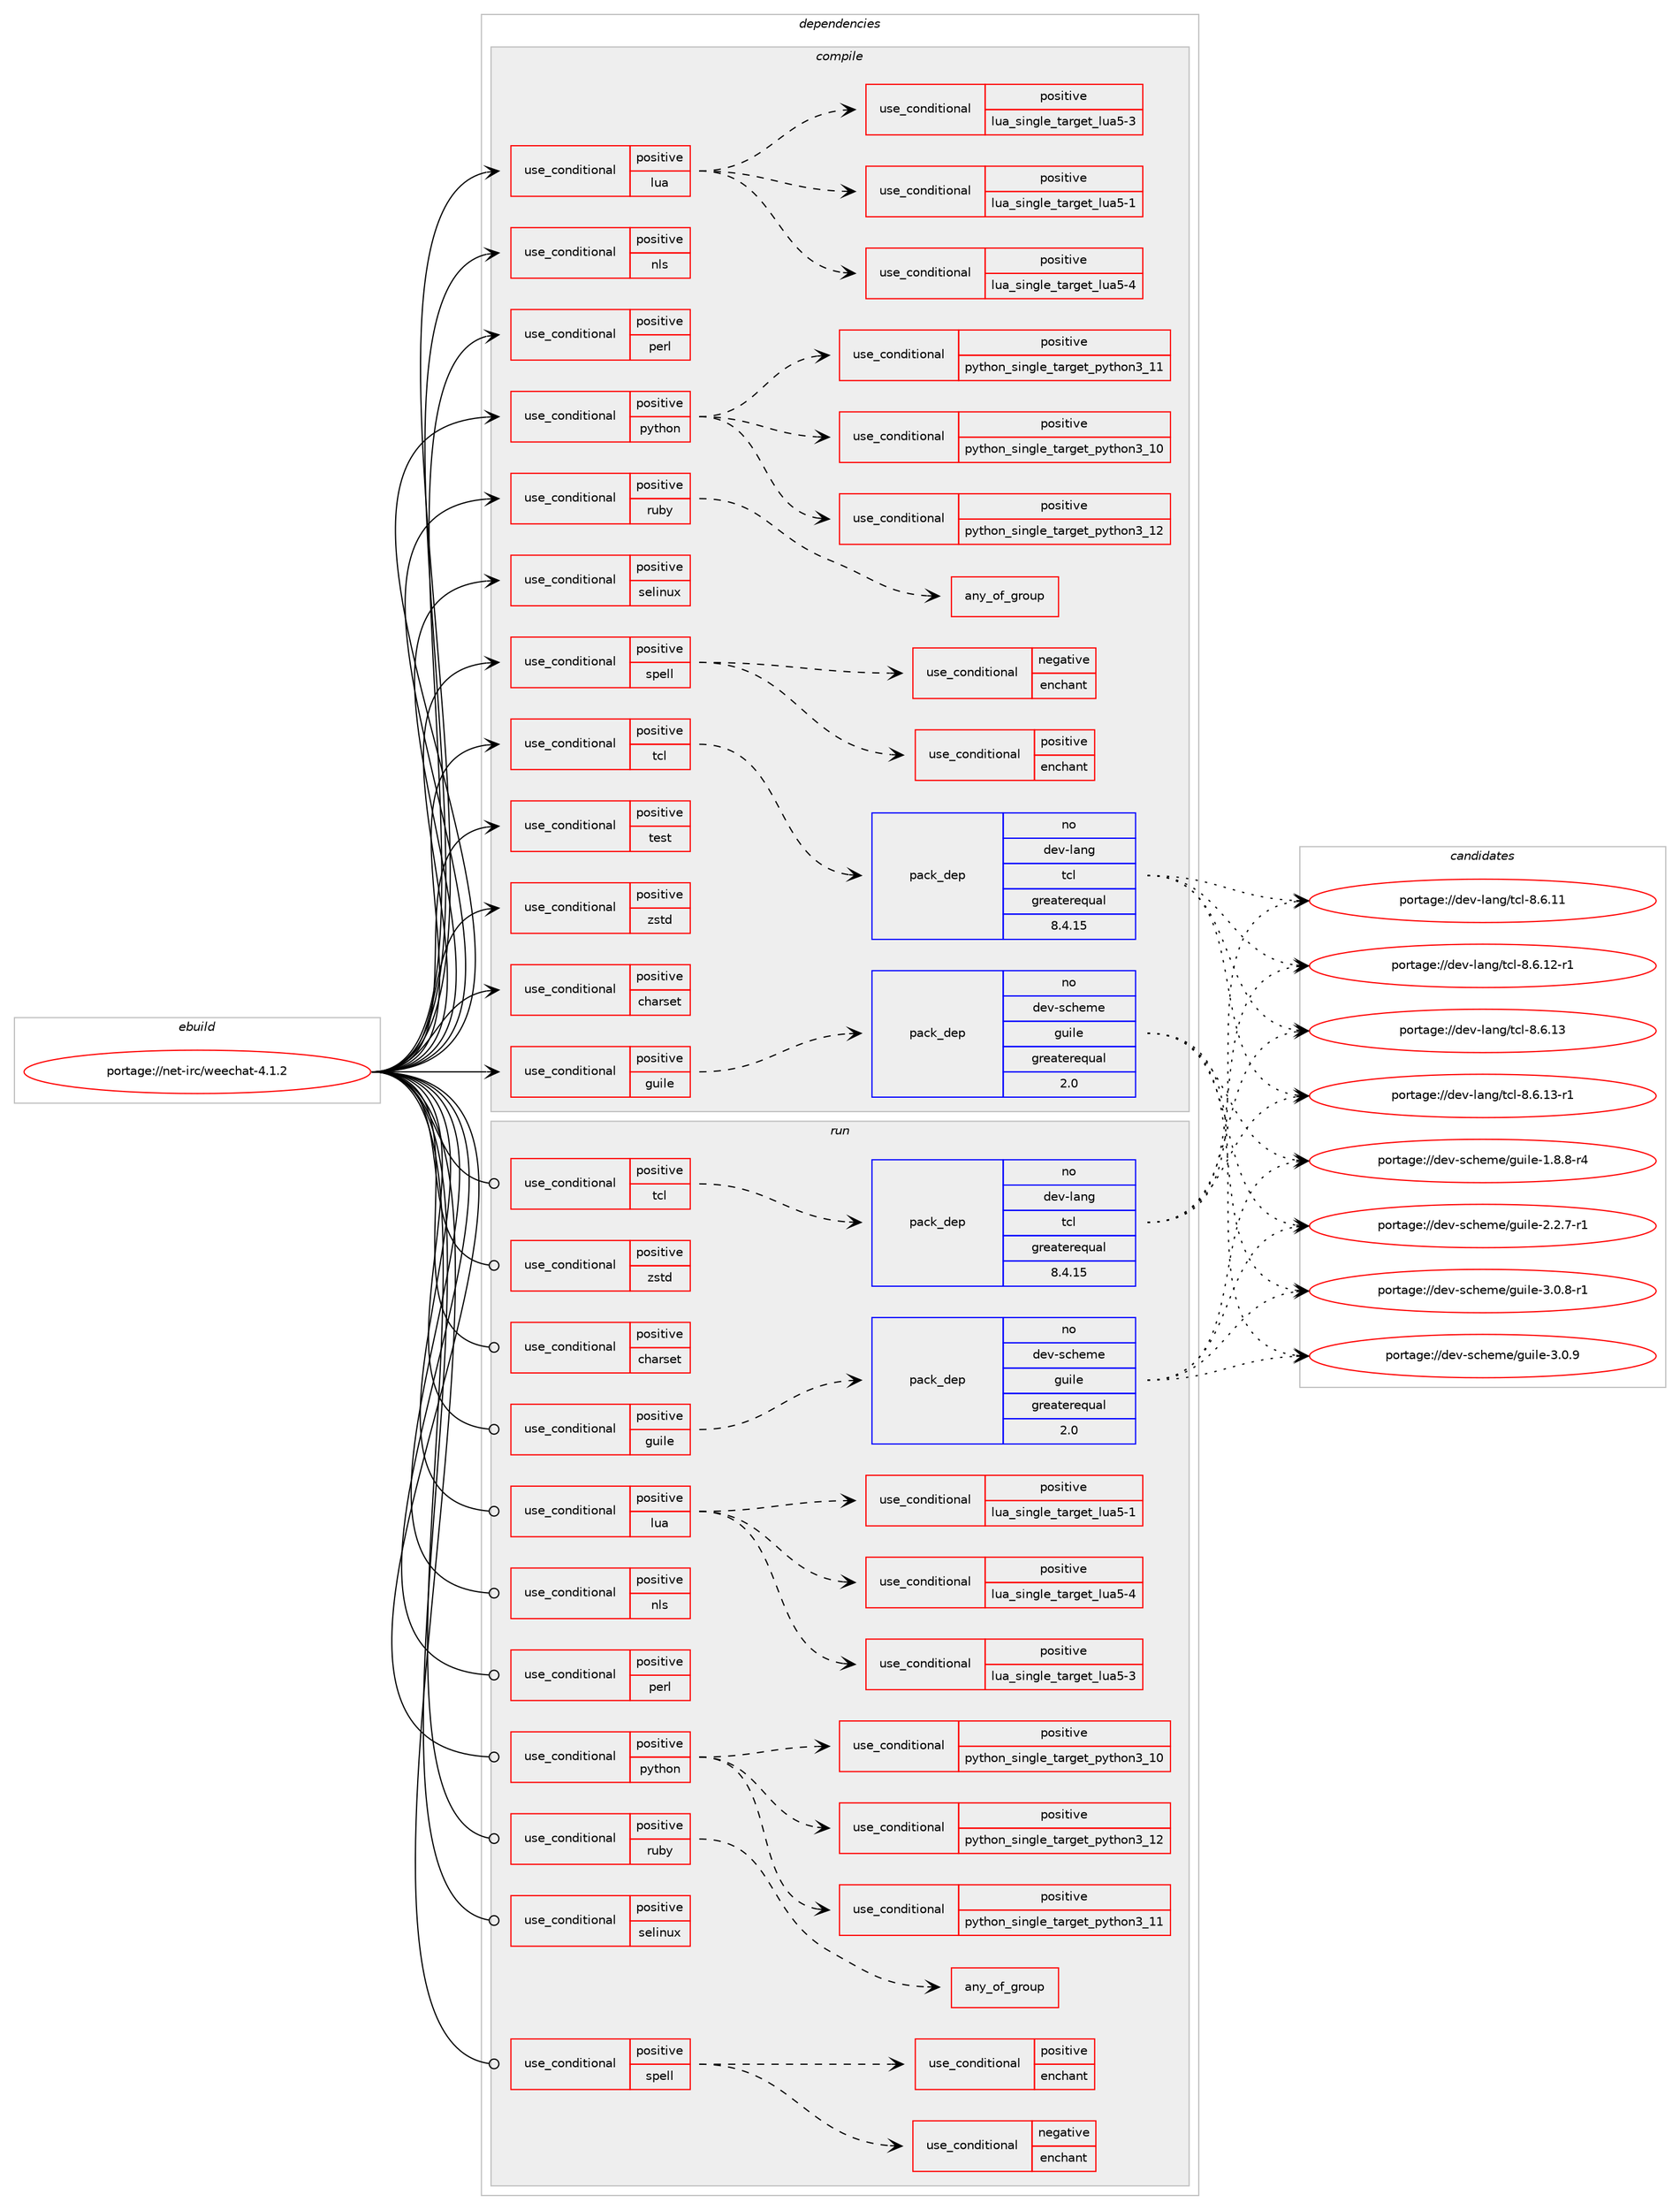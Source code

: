 digraph prolog {

# *************
# Graph options
# *************

newrank=true;
concentrate=true;
compound=true;
graph [rankdir=LR,fontname=Helvetica,fontsize=10,ranksep=1.5];#, ranksep=2.5, nodesep=0.2];
edge  [arrowhead=vee];
node  [fontname=Helvetica,fontsize=10];

# **********
# The ebuild
# **********

subgraph cluster_leftcol {
color=gray;
rank=same;
label=<<i>ebuild</i>>;
id [label="portage://net-irc/weechat-4.1.2", color=red, width=4, href="../net-irc/weechat-4.1.2.svg"];
}

# ****************
# The dependencies
# ****************

subgraph cluster_midcol {
color=gray;
label=<<i>dependencies</i>>;
subgraph cluster_compile {
fillcolor="#eeeeee";
style=filled;
label=<<i>compile</i>>;
subgraph cond2794 {
dependency4072 [label=<<TABLE BORDER="0" CELLBORDER="1" CELLSPACING="0" CELLPADDING="4"><TR><TD ROWSPAN="3" CELLPADDING="10">use_conditional</TD></TR><TR><TD>positive</TD></TR><TR><TD>charset</TD></TR></TABLE>>, shape=none, color=red];
# *** BEGIN UNKNOWN DEPENDENCY TYPE (TODO) ***
# dependency4072 -> package_dependency(portage://net-irc/weechat-4.1.2,install,no,virtual,libiconv,none,[,,],[],[])
# *** END UNKNOWN DEPENDENCY TYPE (TODO) ***

}
id:e -> dependency4072:w [weight=20,style="solid",arrowhead="vee"];
subgraph cond2795 {
dependency4073 [label=<<TABLE BORDER="0" CELLBORDER="1" CELLSPACING="0" CELLPADDING="4"><TR><TD ROWSPAN="3" CELLPADDING="10">use_conditional</TD></TR><TR><TD>positive</TD></TR><TR><TD>guile</TD></TR></TABLE>>, shape=none, color=red];
subgraph pack1238 {
dependency4074 [label=<<TABLE BORDER="0" CELLBORDER="1" CELLSPACING="0" CELLPADDING="4" WIDTH="220"><TR><TD ROWSPAN="6" CELLPADDING="30">pack_dep</TD></TR><TR><TD WIDTH="110">no</TD></TR><TR><TD>dev-scheme</TD></TR><TR><TD>guile</TD></TR><TR><TD>greaterequal</TD></TR><TR><TD>2.0</TD></TR></TABLE>>, shape=none, color=blue];
}
dependency4073:e -> dependency4074:w [weight=20,style="dashed",arrowhead="vee"];
}
id:e -> dependency4073:w [weight=20,style="solid",arrowhead="vee"];
subgraph cond2796 {
dependency4075 [label=<<TABLE BORDER="0" CELLBORDER="1" CELLSPACING="0" CELLPADDING="4"><TR><TD ROWSPAN="3" CELLPADDING="10">use_conditional</TD></TR><TR><TD>positive</TD></TR><TR><TD>lua</TD></TR></TABLE>>, shape=none, color=red];
subgraph cond2797 {
dependency4076 [label=<<TABLE BORDER="0" CELLBORDER="1" CELLSPACING="0" CELLPADDING="4"><TR><TD ROWSPAN="3" CELLPADDING="10">use_conditional</TD></TR><TR><TD>positive</TD></TR><TR><TD>lua_single_target_lua5-1</TD></TR></TABLE>>, shape=none, color=red];
# *** BEGIN UNKNOWN DEPENDENCY TYPE (TODO) ***
# dependency4076 -> package_dependency(portage://net-irc/weechat-4.1.2,install,no,dev-lang,lua,none,[,,],[slot(5.1)],[])
# *** END UNKNOWN DEPENDENCY TYPE (TODO) ***

}
dependency4075:e -> dependency4076:w [weight=20,style="dashed",arrowhead="vee"];
subgraph cond2798 {
dependency4077 [label=<<TABLE BORDER="0" CELLBORDER="1" CELLSPACING="0" CELLPADDING="4"><TR><TD ROWSPAN="3" CELLPADDING="10">use_conditional</TD></TR><TR><TD>positive</TD></TR><TR><TD>lua_single_target_lua5-3</TD></TR></TABLE>>, shape=none, color=red];
# *** BEGIN UNKNOWN DEPENDENCY TYPE (TODO) ***
# dependency4077 -> package_dependency(portage://net-irc/weechat-4.1.2,install,no,dev-lang,lua,none,[,,],[slot(5.3)],[])
# *** END UNKNOWN DEPENDENCY TYPE (TODO) ***

}
dependency4075:e -> dependency4077:w [weight=20,style="dashed",arrowhead="vee"];
subgraph cond2799 {
dependency4078 [label=<<TABLE BORDER="0" CELLBORDER="1" CELLSPACING="0" CELLPADDING="4"><TR><TD ROWSPAN="3" CELLPADDING="10">use_conditional</TD></TR><TR><TD>positive</TD></TR><TR><TD>lua_single_target_lua5-4</TD></TR></TABLE>>, shape=none, color=red];
# *** BEGIN UNKNOWN DEPENDENCY TYPE (TODO) ***
# dependency4078 -> package_dependency(portage://net-irc/weechat-4.1.2,install,no,dev-lang,lua,none,[,,],[slot(5.4)],[])
# *** END UNKNOWN DEPENDENCY TYPE (TODO) ***

}
dependency4075:e -> dependency4078:w [weight=20,style="dashed",arrowhead="vee"];
}
id:e -> dependency4075:w [weight=20,style="solid",arrowhead="vee"];
subgraph cond2800 {
dependency4079 [label=<<TABLE BORDER="0" CELLBORDER="1" CELLSPACING="0" CELLPADDING="4"><TR><TD ROWSPAN="3" CELLPADDING="10">use_conditional</TD></TR><TR><TD>positive</TD></TR><TR><TD>nls</TD></TR></TABLE>>, shape=none, color=red];
# *** BEGIN UNKNOWN DEPENDENCY TYPE (TODO) ***
# dependency4079 -> package_dependency(portage://net-irc/weechat-4.1.2,install,no,virtual,libintl,none,[,,],[],[])
# *** END UNKNOWN DEPENDENCY TYPE (TODO) ***

}
id:e -> dependency4079:w [weight=20,style="solid",arrowhead="vee"];
subgraph cond2801 {
dependency4080 [label=<<TABLE BORDER="0" CELLBORDER="1" CELLSPACING="0" CELLPADDING="4"><TR><TD ROWSPAN="3" CELLPADDING="10">use_conditional</TD></TR><TR><TD>positive</TD></TR><TR><TD>perl</TD></TR></TABLE>>, shape=none, color=red];
# *** BEGIN UNKNOWN DEPENDENCY TYPE (TODO) ***
# dependency4080 -> package_dependency(portage://net-irc/weechat-4.1.2,install,no,dev-lang,perl,none,[,,],any_same_slot,[])
# *** END UNKNOWN DEPENDENCY TYPE (TODO) ***

# *** BEGIN UNKNOWN DEPENDENCY TYPE (TODO) ***
# dependency4080 -> package_dependency(portage://net-irc/weechat-4.1.2,install,no,virtual,libcrypt,none,[,,],any_same_slot,[])
# *** END UNKNOWN DEPENDENCY TYPE (TODO) ***

}
id:e -> dependency4080:w [weight=20,style="solid",arrowhead="vee"];
subgraph cond2802 {
dependency4081 [label=<<TABLE BORDER="0" CELLBORDER="1" CELLSPACING="0" CELLPADDING="4"><TR><TD ROWSPAN="3" CELLPADDING="10">use_conditional</TD></TR><TR><TD>positive</TD></TR><TR><TD>python</TD></TR></TABLE>>, shape=none, color=red];
subgraph cond2803 {
dependency4082 [label=<<TABLE BORDER="0" CELLBORDER="1" CELLSPACING="0" CELLPADDING="4"><TR><TD ROWSPAN="3" CELLPADDING="10">use_conditional</TD></TR><TR><TD>positive</TD></TR><TR><TD>python_single_target_python3_10</TD></TR></TABLE>>, shape=none, color=red];
# *** BEGIN UNKNOWN DEPENDENCY TYPE (TODO) ***
# dependency4082 -> package_dependency(portage://net-irc/weechat-4.1.2,install,no,dev-lang,python,none,[,,],[slot(3.10)],[])
# *** END UNKNOWN DEPENDENCY TYPE (TODO) ***

}
dependency4081:e -> dependency4082:w [weight=20,style="dashed",arrowhead="vee"];
subgraph cond2804 {
dependency4083 [label=<<TABLE BORDER="0" CELLBORDER="1" CELLSPACING="0" CELLPADDING="4"><TR><TD ROWSPAN="3" CELLPADDING="10">use_conditional</TD></TR><TR><TD>positive</TD></TR><TR><TD>python_single_target_python3_11</TD></TR></TABLE>>, shape=none, color=red];
# *** BEGIN UNKNOWN DEPENDENCY TYPE (TODO) ***
# dependency4083 -> package_dependency(portage://net-irc/weechat-4.1.2,install,no,dev-lang,python,none,[,,],[slot(3.11)],[])
# *** END UNKNOWN DEPENDENCY TYPE (TODO) ***

}
dependency4081:e -> dependency4083:w [weight=20,style="dashed",arrowhead="vee"];
subgraph cond2805 {
dependency4084 [label=<<TABLE BORDER="0" CELLBORDER="1" CELLSPACING="0" CELLPADDING="4"><TR><TD ROWSPAN="3" CELLPADDING="10">use_conditional</TD></TR><TR><TD>positive</TD></TR><TR><TD>python_single_target_python3_12</TD></TR></TABLE>>, shape=none, color=red];
# *** BEGIN UNKNOWN DEPENDENCY TYPE (TODO) ***
# dependency4084 -> package_dependency(portage://net-irc/weechat-4.1.2,install,no,dev-lang,python,none,[,,],[slot(3.12)],[])
# *** END UNKNOWN DEPENDENCY TYPE (TODO) ***

}
dependency4081:e -> dependency4084:w [weight=20,style="dashed",arrowhead="vee"];
}
id:e -> dependency4081:w [weight=20,style="solid",arrowhead="vee"];
subgraph cond2806 {
dependency4085 [label=<<TABLE BORDER="0" CELLBORDER="1" CELLSPACING="0" CELLPADDING="4"><TR><TD ROWSPAN="3" CELLPADDING="10">use_conditional</TD></TR><TR><TD>positive</TD></TR><TR><TD>ruby</TD></TR></TABLE>>, shape=none, color=red];
subgraph any41 {
dependency4086 [label=<<TABLE BORDER="0" CELLBORDER="1" CELLSPACING="0" CELLPADDING="4"><TR><TD CELLPADDING="10">any_of_group</TD></TR></TABLE>>, shape=none, color=red];# *** BEGIN UNKNOWN DEPENDENCY TYPE (TODO) ***
# dependency4086 -> package_dependency(portage://net-irc/weechat-4.1.2,install,no,dev-lang,ruby,none,[,,],[slot(3.2)],[])
# *** END UNKNOWN DEPENDENCY TYPE (TODO) ***

# *** BEGIN UNKNOWN DEPENDENCY TYPE (TODO) ***
# dependency4086 -> package_dependency(portage://net-irc/weechat-4.1.2,install,no,dev-lang,ruby,none,[,,],[slot(3.1)],[])
# *** END UNKNOWN DEPENDENCY TYPE (TODO) ***

}
dependency4085:e -> dependency4086:w [weight=20,style="dashed",arrowhead="vee"];
}
id:e -> dependency4085:w [weight=20,style="solid",arrowhead="vee"];
subgraph cond2807 {
dependency4087 [label=<<TABLE BORDER="0" CELLBORDER="1" CELLSPACING="0" CELLPADDING="4"><TR><TD ROWSPAN="3" CELLPADDING="10">use_conditional</TD></TR><TR><TD>positive</TD></TR><TR><TD>selinux</TD></TR></TABLE>>, shape=none, color=red];
# *** BEGIN UNKNOWN DEPENDENCY TYPE (TODO) ***
# dependency4087 -> package_dependency(portage://net-irc/weechat-4.1.2,install,no,sec-policy,selinux-irc,none,[,,],[],[])
# *** END UNKNOWN DEPENDENCY TYPE (TODO) ***

}
id:e -> dependency4087:w [weight=20,style="solid",arrowhead="vee"];
subgraph cond2808 {
dependency4088 [label=<<TABLE BORDER="0" CELLBORDER="1" CELLSPACING="0" CELLPADDING="4"><TR><TD ROWSPAN="3" CELLPADDING="10">use_conditional</TD></TR><TR><TD>positive</TD></TR><TR><TD>spell</TD></TR></TABLE>>, shape=none, color=red];
subgraph cond2809 {
dependency4089 [label=<<TABLE BORDER="0" CELLBORDER="1" CELLSPACING="0" CELLPADDING="4"><TR><TD ROWSPAN="3" CELLPADDING="10">use_conditional</TD></TR><TR><TD>positive</TD></TR><TR><TD>enchant</TD></TR></TABLE>>, shape=none, color=red];
# *** BEGIN UNKNOWN DEPENDENCY TYPE (TODO) ***
# dependency4089 -> package_dependency(portage://net-irc/weechat-4.1.2,install,no,app-text,enchant,none,[,,],any_different_slot,[])
# *** END UNKNOWN DEPENDENCY TYPE (TODO) ***

}
dependency4088:e -> dependency4089:w [weight=20,style="dashed",arrowhead="vee"];
subgraph cond2810 {
dependency4090 [label=<<TABLE BORDER="0" CELLBORDER="1" CELLSPACING="0" CELLPADDING="4"><TR><TD ROWSPAN="3" CELLPADDING="10">use_conditional</TD></TR><TR><TD>negative</TD></TR><TR><TD>enchant</TD></TR></TABLE>>, shape=none, color=red];
# *** BEGIN UNKNOWN DEPENDENCY TYPE (TODO) ***
# dependency4090 -> package_dependency(portage://net-irc/weechat-4.1.2,install,no,app-text,aspell,none,[,,],[],[])
# *** END UNKNOWN DEPENDENCY TYPE (TODO) ***

}
dependency4088:e -> dependency4090:w [weight=20,style="dashed",arrowhead="vee"];
}
id:e -> dependency4088:w [weight=20,style="solid",arrowhead="vee"];
subgraph cond2811 {
dependency4091 [label=<<TABLE BORDER="0" CELLBORDER="1" CELLSPACING="0" CELLPADDING="4"><TR><TD ROWSPAN="3" CELLPADDING="10">use_conditional</TD></TR><TR><TD>positive</TD></TR><TR><TD>tcl</TD></TR></TABLE>>, shape=none, color=red];
subgraph pack1239 {
dependency4092 [label=<<TABLE BORDER="0" CELLBORDER="1" CELLSPACING="0" CELLPADDING="4" WIDTH="220"><TR><TD ROWSPAN="6" CELLPADDING="30">pack_dep</TD></TR><TR><TD WIDTH="110">no</TD></TR><TR><TD>dev-lang</TD></TR><TR><TD>tcl</TD></TR><TR><TD>greaterequal</TD></TR><TR><TD>8.4.15</TD></TR></TABLE>>, shape=none, color=blue];
}
dependency4091:e -> dependency4092:w [weight=20,style="dashed",arrowhead="vee"];
}
id:e -> dependency4091:w [weight=20,style="solid",arrowhead="vee"];
subgraph cond2812 {
dependency4093 [label=<<TABLE BORDER="0" CELLBORDER="1" CELLSPACING="0" CELLPADDING="4"><TR><TD ROWSPAN="3" CELLPADDING="10">use_conditional</TD></TR><TR><TD>positive</TD></TR><TR><TD>test</TD></TR></TABLE>>, shape=none, color=red];
# *** BEGIN UNKNOWN DEPENDENCY TYPE (TODO) ***
# dependency4093 -> package_dependency(portage://net-irc/weechat-4.1.2,install,no,dev-util,cpputest,none,[,,],[],[])
# *** END UNKNOWN DEPENDENCY TYPE (TODO) ***

}
id:e -> dependency4093:w [weight=20,style="solid",arrowhead="vee"];
subgraph cond2813 {
dependency4094 [label=<<TABLE BORDER="0" CELLBORDER="1" CELLSPACING="0" CELLPADDING="4"><TR><TD ROWSPAN="3" CELLPADDING="10">use_conditional</TD></TR><TR><TD>positive</TD></TR><TR><TD>zstd</TD></TR></TABLE>>, shape=none, color=red];
# *** BEGIN UNKNOWN DEPENDENCY TYPE (TODO) ***
# dependency4094 -> package_dependency(portage://net-irc/weechat-4.1.2,install,no,app-arch,zstd,none,[,,],any_same_slot,[])
# *** END UNKNOWN DEPENDENCY TYPE (TODO) ***

}
id:e -> dependency4094:w [weight=20,style="solid",arrowhead="vee"];
# *** BEGIN UNKNOWN DEPENDENCY TYPE (TODO) ***
# id -> package_dependency(portage://net-irc/weechat-4.1.2,install,no,dev-libs,libgcrypt,none,[,,],[slot(0),equal],[])
# *** END UNKNOWN DEPENDENCY TYPE (TODO) ***

# *** BEGIN UNKNOWN DEPENDENCY TYPE (TODO) ***
# id -> package_dependency(portage://net-irc/weechat-4.1.2,install,no,net-libs,gnutls,none,[,,],any_same_slot,[])
# *** END UNKNOWN DEPENDENCY TYPE (TODO) ***

# *** BEGIN UNKNOWN DEPENDENCY TYPE (TODO) ***
# id -> package_dependency(portage://net-irc/weechat-4.1.2,install,no,net-misc,curl,none,[,,],[],[use(enable(ssl),none)])
# *** END UNKNOWN DEPENDENCY TYPE (TODO) ***

# *** BEGIN UNKNOWN DEPENDENCY TYPE (TODO) ***
# id -> package_dependency(portage://net-irc/weechat-4.1.2,install,no,sys-libs,ncurses,none,[,,],[slot(0),equal],[])
# *** END UNKNOWN DEPENDENCY TYPE (TODO) ***

# *** BEGIN UNKNOWN DEPENDENCY TYPE (TODO) ***
# id -> package_dependency(portage://net-irc/weechat-4.1.2,install,no,sys-libs,zlib,none,[,,],any_same_slot,[])
# *** END UNKNOWN DEPENDENCY TYPE (TODO) ***

}
subgraph cluster_compileandrun {
fillcolor="#eeeeee";
style=filled;
label=<<i>compile and run</i>>;
}
subgraph cluster_run {
fillcolor="#eeeeee";
style=filled;
label=<<i>run</i>>;
subgraph cond2814 {
dependency4095 [label=<<TABLE BORDER="0" CELLBORDER="1" CELLSPACING="0" CELLPADDING="4"><TR><TD ROWSPAN="3" CELLPADDING="10">use_conditional</TD></TR><TR><TD>positive</TD></TR><TR><TD>charset</TD></TR></TABLE>>, shape=none, color=red];
# *** BEGIN UNKNOWN DEPENDENCY TYPE (TODO) ***
# dependency4095 -> package_dependency(portage://net-irc/weechat-4.1.2,run,no,virtual,libiconv,none,[,,],[],[])
# *** END UNKNOWN DEPENDENCY TYPE (TODO) ***

}
id:e -> dependency4095:w [weight=20,style="solid",arrowhead="odot"];
subgraph cond2815 {
dependency4096 [label=<<TABLE BORDER="0" CELLBORDER="1" CELLSPACING="0" CELLPADDING="4"><TR><TD ROWSPAN="3" CELLPADDING="10">use_conditional</TD></TR><TR><TD>positive</TD></TR><TR><TD>guile</TD></TR></TABLE>>, shape=none, color=red];
subgraph pack1240 {
dependency4097 [label=<<TABLE BORDER="0" CELLBORDER="1" CELLSPACING="0" CELLPADDING="4" WIDTH="220"><TR><TD ROWSPAN="6" CELLPADDING="30">pack_dep</TD></TR><TR><TD WIDTH="110">no</TD></TR><TR><TD>dev-scheme</TD></TR><TR><TD>guile</TD></TR><TR><TD>greaterequal</TD></TR><TR><TD>2.0</TD></TR></TABLE>>, shape=none, color=blue];
}
dependency4096:e -> dependency4097:w [weight=20,style="dashed",arrowhead="vee"];
}
id:e -> dependency4096:w [weight=20,style="solid",arrowhead="odot"];
subgraph cond2816 {
dependency4098 [label=<<TABLE BORDER="0" CELLBORDER="1" CELLSPACING="0" CELLPADDING="4"><TR><TD ROWSPAN="3" CELLPADDING="10">use_conditional</TD></TR><TR><TD>positive</TD></TR><TR><TD>lua</TD></TR></TABLE>>, shape=none, color=red];
subgraph cond2817 {
dependency4099 [label=<<TABLE BORDER="0" CELLBORDER="1" CELLSPACING="0" CELLPADDING="4"><TR><TD ROWSPAN="3" CELLPADDING="10">use_conditional</TD></TR><TR><TD>positive</TD></TR><TR><TD>lua_single_target_lua5-1</TD></TR></TABLE>>, shape=none, color=red];
# *** BEGIN UNKNOWN DEPENDENCY TYPE (TODO) ***
# dependency4099 -> package_dependency(portage://net-irc/weechat-4.1.2,run,no,dev-lang,lua,none,[,,],[slot(5.1)],[])
# *** END UNKNOWN DEPENDENCY TYPE (TODO) ***

}
dependency4098:e -> dependency4099:w [weight=20,style="dashed",arrowhead="vee"];
subgraph cond2818 {
dependency4100 [label=<<TABLE BORDER="0" CELLBORDER="1" CELLSPACING="0" CELLPADDING="4"><TR><TD ROWSPAN="3" CELLPADDING="10">use_conditional</TD></TR><TR><TD>positive</TD></TR><TR><TD>lua_single_target_lua5-3</TD></TR></TABLE>>, shape=none, color=red];
# *** BEGIN UNKNOWN DEPENDENCY TYPE (TODO) ***
# dependency4100 -> package_dependency(portage://net-irc/weechat-4.1.2,run,no,dev-lang,lua,none,[,,],[slot(5.3)],[])
# *** END UNKNOWN DEPENDENCY TYPE (TODO) ***

}
dependency4098:e -> dependency4100:w [weight=20,style="dashed",arrowhead="vee"];
subgraph cond2819 {
dependency4101 [label=<<TABLE BORDER="0" CELLBORDER="1" CELLSPACING="0" CELLPADDING="4"><TR><TD ROWSPAN="3" CELLPADDING="10">use_conditional</TD></TR><TR><TD>positive</TD></TR><TR><TD>lua_single_target_lua5-4</TD></TR></TABLE>>, shape=none, color=red];
# *** BEGIN UNKNOWN DEPENDENCY TYPE (TODO) ***
# dependency4101 -> package_dependency(portage://net-irc/weechat-4.1.2,run,no,dev-lang,lua,none,[,,],[slot(5.4)],[])
# *** END UNKNOWN DEPENDENCY TYPE (TODO) ***

}
dependency4098:e -> dependency4101:w [weight=20,style="dashed",arrowhead="vee"];
}
id:e -> dependency4098:w [weight=20,style="solid",arrowhead="odot"];
subgraph cond2820 {
dependency4102 [label=<<TABLE BORDER="0" CELLBORDER="1" CELLSPACING="0" CELLPADDING="4"><TR><TD ROWSPAN="3" CELLPADDING="10">use_conditional</TD></TR><TR><TD>positive</TD></TR><TR><TD>nls</TD></TR></TABLE>>, shape=none, color=red];
# *** BEGIN UNKNOWN DEPENDENCY TYPE (TODO) ***
# dependency4102 -> package_dependency(portage://net-irc/weechat-4.1.2,run,no,virtual,libintl,none,[,,],[],[])
# *** END UNKNOWN DEPENDENCY TYPE (TODO) ***

}
id:e -> dependency4102:w [weight=20,style="solid",arrowhead="odot"];
subgraph cond2821 {
dependency4103 [label=<<TABLE BORDER="0" CELLBORDER="1" CELLSPACING="0" CELLPADDING="4"><TR><TD ROWSPAN="3" CELLPADDING="10">use_conditional</TD></TR><TR><TD>positive</TD></TR><TR><TD>perl</TD></TR></TABLE>>, shape=none, color=red];
# *** BEGIN UNKNOWN DEPENDENCY TYPE (TODO) ***
# dependency4103 -> package_dependency(portage://net-irc/weechat-4.1.2,run,no,dev-lang,perl,none,[,,],any_same_slot,[])
# *** END UNKNOWN DEPENDENCY TYPE (TODO) ***

# *** BEGIN UNKNOWN DEPENDENCY TYPE (TODO) ***
# dependency4103 -> package_dependency(portage://net-irc/weechat-4.1.2,run,no,virtual,libcrypt,none,[,,],any_same_slot,[])
# *** END UNKNOWN DEPENDENCY TYPE (TODO) ***

}
id:e -> dependency4103:w [weight=20,style="solid",arrowhead="odot"];
subgraph cond2822 {
dependency4104 [label=<<TABLE BORDER="0" CELLBORDER="1" CELLSPACING="0" CELLPADDING="4"><TR><TD ROWSPAN="3" CELLPADDING="10">use_conditional</TD></TR><TR><TD>positive</TD></TR><TR><TD>python</TD></TR></TABLE>>, shape=none, color=red];
subgraph cond2823 {
dependency4105 [label=<<TABLE BORDER="0" CELLBORDER="1" CELLSPACING="0" CELLPADDING="4"><TR><TD ROWSPAN="3" CELLPADDING="10">use_conditional</TD></TR><TR><TD>positive</TD></TR><TR><TD>python_single_target_python3_10</TD></TR></TABLE>>, shape=none, color=red];
# *** BEGIN UNKNOWN DEPENDENCY TYPE (TODO) ***
# dependency4105 -> package_dependency(portage://net-irc/weechat-4.1.2,run,no,dev-lang,python,none,[,,],[slot(3.10)],[])
# *** END UNKNOWN DEPENDENCY TYPE (TODO) ***

}
dependency4104:e -> dependency4105:w [weight=20,style="dashed",arrowhead="vee"];
subgraph cond2824 {
dependency4106 [label=<<TABLE BORDER="0" CELLBORDER="1" CELLSPACING="0" CELLPADDING="4"><TR><TD ROWSPAN="3" CELLPADDING="10">use_conditional</TD></TR><TR><TD>positive</TD></TR><TR><TD>python_single_target_python3_11</TD></TR></TABLE>>, shape=none, color=red];
# *** BEGIN UNKNOWN DEPENDENCY TYPE (TODO) ***
# dependency4106 -> package_dependency(portage://net-irc/weechat-4.1.2,run,no,dev-lang,python,none,[,,],[slot(3.11)],[])
# *** END UNKNOWN DEPENDENCY TYPE (TODO) ***

}
dependency4104:e -> dependency4106:w [weight=20,style="dashed",arrowhead="vee"];
subgraph cond2825 {
dependency4107 [label=<<TABLE BORDER="0" CELLBORDER="1" CELLSPACING="0" CELLPADDING="4"><TR><TD ROWSPAN="3" CELLPADDING="10">use_conditional</TD></TR><TR><TD>positive</TD></TR><TR><TD>python_single_target_python3_12</TD></TR></TABLE>>, shape=none, color=red];
# *** BEGIN UNKNOWN DEPENDENCY TYPE (TODO) ***
# dependency4107 -> package_dependency(portage://net-irc/weechat-4.1.2,run,no,dev-lang,python,none,[,,],[slot(3.12)],[])
# *** END UNKNOWN DEPENDENCY TYPE (TODO) ***

}
dependency4104:e -> dependency4107:w [weight=20,style="dashed",arrowhead="vee"];
}
id:e -> dependency4104:w [weight=20,style="solid",arrowhead="odot"];
subgraph cond2826 {
dependency4108 [label=<<TABLE BORDER="0" CELLBORDER="1" CELLSPACING="0" CELLPADDING="4"><TR><TD ROWSPAN="3" CELLPADDING="10">use_conditional</TD></TR><TR><TD>positive</TD></TR><TR><TD>ruby</TD></TR></TABLE>>, shape=none, color=red];
subgraph any42 {
dependency4109 [label=<<TABLE BORDER="0" CELLBORDER="1" CELLSPACING="0" CELLPADDING="4"><TR><TD CELLPADDING="10">any_of_group</TD></TR></TABLE>>, shape=none, color=red];# *** BEGIN UNKNOWN DEPENDENCY TYPE (TODO) ***
# dependency4109 -> package_dependency(portage://net-irc/weechat-4.1.2,run,no,dev-lang,ruby,none,[,,],[slot(3.2)],[])
# *** END UNKNOWN DEPENDENCY TYPE (TODO) ***

# *** BEGIN UNKNOWN DEPENDENCY TYPE (TODO) ***
# dependency4109 -> package_dependency(portage://net-irc/weechat-4.1.2,run,no,dev-lang,ruby,none,[,,],[slot(3.1)],[])
# *** END UNKNOWN DEPENDENCY TYPE (TODO) ***

}
dependency4108:e -> dependency4109:w [weight=20,style="dashed",arrowhead="vee"];
}
id:e -> dependency4108:w [weight=20,style="solid",arrowhead="odot"];
subgraph cond2827 {
dependency4110 [label=<<TABLE BORDER="0" CELLBORDER="1" CELLSPACING="0" CELLPADDING="4"><TR><TD ROWSPAN="3" CELLPADDING="10">use_conditional</TD></TR><TR><TD>positive</TD></TR><TR><TD>selinux</TD></TR></TABLE>>, shape=none, color=red];
# *** BEGIN UNKNOWN DEPENDENCY TYPE (TODO) ***
# dependency4110 -> package_dependency(portage://net-irc/weechat-4.1.2,run,no,sec-policy,selinux-irc,none,[,,],[],[])
# *** END UNKNOWN DEPENDENCY TYPE (TODO) ***

}
id:e -> dependency4110:w [weight=20,style="solid",arrowhead="odot"];
subgraph cond2828 {
dependency4111 [label=<<TABLE BORDER="0" CELLBORDER="1" CELLSPACING="0" CELLPADDING="4"><TR><TD ROWSPAN="3" CELLPADDING="10">use_conditional</TD></TR><TR><TD>positive</TD></TR><TR><TD>spell</TD></TR></TABLE>>, shape=none, color=red];
subgraph cond2829 {
dependency4112 [label=<<TABLE BORDER="0" CELLBORDER="1" CELLSPACING="0" CELLPADDING="4"><TR><TD ROWSPAN="3" CELLPADDING="10">use_conditional</TD></TR><TR><TD>positive</TD></TR><TR><TD>enchant</TD></TR></TABLE>>, shape=none, color=red];
# *** BEGIN UNKNOWN DEPENDENCY TYPE (TODO) ***
# dependency4112 -> package_dependency(portage://net-irc/weechat-4.1.2,run,no,app-text,enchant,none,[,,],any_different_slot,[])
# *** END UNKNOWN DEPENDENCY TYPE (TODO) ***

}
dependency4111:e -> dependency4112:w [weight=20,style="dashed",arrowhead="vee"];
subgraph cond2830 {
dependency4113 [label=<<TABLE BORDER="0" CELLBORDER="1" CELLSPACING="0" CELLPADDING="4"><TR><TD ROWSPAN="3" CELLPADDING="10">use_conditional</TD></TR><TR><TD>negative</TD></TR><TR><TD>enchant</TD></TR></TABLE>>, shape=none, color=red];
# *** BEGIN UNKNOWN DEPENDENCY TYPE (TODO) ***
# dependency4113 -> package_dependency(portage://net-irc/weechat-4.1.2,run,no,app-text,aspell,none,[,,],[],[])
# *** END UNKNOWN DEPENDENCY TYPE (TODO) ***

}
dependency4111:e -> dependency4113:w [weight=20,style="dashed",arrowhead="vee"];
}
id:e -> dependency4111:w [weight=20,style="solid",arrowhead="odot"];
subgraph cond2831 {
dependency4114 [label=<<TABLE BORDER="0" CELLBORDER="1" CELLSPACING="0" CELLPADDING="4"><TR><TD ROWSPAN="3" CELLPADDING="10">use_conditional</TD></TR><TR><TD>positive</TD></TR><TR><TD>tcl</TD></TR></TABLE>>, shape=none, color=red];
subgraph pack1241 {
dependency4115 [label=<<TABLE BORDER="0" CELLBORDER="1" CELLSPACING="0" CELLPADDING="4" WIDTH="220"><TR><TD ROWSPAN="6" CELLPADDING="30">pack_dep</TD></TR><TR><TD WIDTH="110">no</TD></TR><TR><TD>dev-lang</TD></TR><TR><TD>tcl</TD></TR><TR><TD>greaterequal</TD></TR><TR><TD>8.4.15</TD></TR></TABLE>>, shape=none, color=blue];
}
dependency4114:e -> dependency4115:w [weight=20,style="dashed",arrowhead="vee"];
}
id:e -> dependency4114:w [weight=20,style="solid",arrowhead="odot"];
subgraph cond2832 {
dependency4116 [label=<<TABLE BORDER="0" CELLBORDER="1" CELLSPACING="0" CELLPADDING="4"><TR><TD ROWSPAN="3" CELLPADDING="10">use_conditional</TD></TR><TR><TD>positive</TD></TR><TR><TD>zstd</TD></TR></TABLE>>, shape=none, color=red];
# *** BEGIN UNKNOWN DEPENDENCY TYPE (TODO) ***
# dependency4116 -> package_dependency(portage://net-irc/weechat-4.1.2,run,no,app-arch,zstd,none,[,,],any_same_slot,[])
# *** END UNKNOWN DEPENDENCY TYPE (TODO) ***

}
id:e -> dependency4116:w [weight=20,style="solid",arrowhead="odot"];
# *** BEGIN UNKNOWN DEPENDENCY TYPE (TODO) ***
# id -> package_dependency(portage://net-irc/weechat-4.1.2,run,no,dev-libs,libgcrypt,none,[,,],[slot(0),equal],[])
# *** END UNKNOWN DEPENDENCY TYPE (TODO) ***

# *** BEGIN UNKNOWN DEPENDENCY TYPE (TODO) ***
# id -> package_dependency(portage://net-irc/weechat-4.1.2,run,no,net-libs,gnutls,none,[,,],any_same_slot,[])
# *** END UNKNOWN DEPENDENCY TYPE (TODO) ***

# *** BEGIN UNKNOWN DEPENDENCY TYPE (TODO) ***
# id -> package_dependency(portage://net-irc/weechat-4.1.2,run,no,net-misc,curl,none,[,,],[],[use(enable(ssl),none)])
# *** END UNKNOWN DEPENDENCY TYPE (TODO) ***

# *** BEGIN UNKNOWN DEPENDENCY TYPE (TODO) ***
# id -> package_dependency(portage://net-irc/weechat-4.1.2,run,no,sys-libs,ncurses,none,[,,],[slot(0),equal],[])
# *** END UNKNOWN DEPENDENCY TYPE (TODO) ***

# *** BEGIN UNKNOWN DEPENDENCY TYPE (TODO) ***
# id -> package_dependency(portage://net-irc/weechat-4.1.2,run,no,sys-libs,zlib,none,[,,],any_same_slot,[])
# *** END UNKNOWN DEPENDENCY TYPE (TODO) ***

}
}

# **************
# The candidates
# **************

subgraph cluster_choices {
rank=same;
color=gray;
label=<<i>candidates</i>>;

subgraph choice1238 {
color=black;
nodesep=1;
choice1001011184511599104101109101471031171051081014549465646564511452 [label="portage://dev-scheme/guile-1.8.8-r4", color=red, width=4,href="../dev-scheme/guile-1.8.8-r4.svg"];
choice1001011184511599104101109101471031171051081014550465046554511449 [label="portage://dev-scheme/guile-2.2.7-r1", color=red, width=4,href="../dev-scheme/guile-2.2.7-r1.svg"];
choice1001011184511599104101109101471031171051081014551464846564511449 [label="portage://dev-scheme/guile-3.0.8-r1", color=red, width=4,href="../dev-scheme/guile-3.0.8-r1.svg"];
choice100101118451159910410110910147103117105108101455146484657 [label="portage://dev-scheme/guile-3.0.9", color=red, width=4,href="../dev-scheme/guile-3.0.9.svg"];
dependency4074:e -> choice1001011184511599104101109101471031171051081014549465646564511452:w [style=dotted,weight="100"];
dependency4074:e -> choice1001011184511599104101109101471031171051081014550465046554511449:w [style=dotted,weight="100"];
dependency4074:e -> choice1001011184511599104101109101471031171051081014551464846564511449:w [style=dotted,weight="100"];
dependency4074:e -> choice100101118451159910410110910147103117105108101455146484657:w [style=dotted,weight="100"];
}
subgraph choice1239 {
color=black;
nodesep=1;
choice1001011184510897110103471169910845564654464949 [label="portage://dev-lang/tcl-8.6.11", color=red, width=4,href="../dev-lang/tcl-8.6.11.svg"];
choice10010111845108971101034711699108455646544649504511449 [label="portage://dev-lang/tcl-8.6.12-r1", color=red, width=4,href="../dev-lang/tcl-8.6.12-r1.svg"];
choice1001011184510897110103471169910845564654464951 [label="portage://dev-lang/tcl-8.6.13", color=red, width=4,href="../dev-lang/tcl-8.6.13.svg"];
choice10010111845108971101034711699108455646544649514511449 [label="portage://dev-lang/tcl-8.6.13-r1", color=red, width=4,href="../dev-lang/tcl-8.6.13-r1.svg"];
dependency4092:e -> choice1001011184510897110103471169910845564654464949:w [style=dotted,weight="100"];
dependency4092:e -> choice10010111845108971101034711699108455646544649504511449:w [style=dotted,weight="100"];
dependency4092:e -> choice1001011184510897110103471169910845564654464951:w [style=dotted,weight="100"];
dependency4092:e -> choice10010111845108971101034711699108455646544649514511449:w [style=dotted,weight="100"];
}
subgraph choice1240 {
color=black;
nodesep=1;
choice1001011184511599104101109101471031171051081014549465646564511452 [label="portage://dev-scheme/guile-1.8.8-r4", color=red, width=4,href="../dev-scheme/guile-1.8.8-r4.svg"];
choice1001011184511599104101109101471031171051081014550465046554511449 [label="portage://dev-scheme/guile-2.2.7-r1", color=red, width=4,href="../dev-scheme/guile-2.2.7-r1.svg"];
choice1001011184511599104101109101471031171051081014551464846564511449 [label="portage://dev-scheme/guile-3.0.8-r1", color=red, width=4,href="../dev-scheme/guile-3.0.8-r1.svg"];
choice100101118451159910410110910147103117105108101455146484657 [label="portage://dev-scheme/guile-3.0.9", color=red, width=4,href="../dev-scheme/guile-3.0.9.svg"];
dependency4097:e -> choice1001011184511599104101109101471031171051081014549465646564511452:w [style=dotted,weight="100"];
dependency4097:e -> choice1001011184511599104101109101471031171051081014550465046554511449:w [style=dotted,weight="100"];
dependency4097:e -> choice1001011184511599104101109101471031171051081014551464846564511449:w [style=dotted,weight="100"];
dependency4097:e -> choice100101118451159910410110910147103117105108101455146484657:w [style=dotted,weight="100"];
}
subgraph choice1241 {
color=black;
nodesep=1;
choice1001011184510897110103471169910845564654464949 [label="portage://dev-lang/tcl-8.6.11", color=red, width=4,href="../dev-lang/tcl-8.6.11.svg"];
choice10010111845108971101034711699108455646544649504511449 [label="portage://dev-lang/tcl-8.6.12-r1", color=red, width=4,href="../dev-lang/tcl-8.6.12-r1.svg"];
choice1001011184510897110103471169910845564654464951 [label="portage://dev-lang/tcl-8.6.13", color=red, width=4,href="../dev-lang/tcl-8.6.13.svg"];
choice10010111845108971101034711699108455646544649514511449 [label="portage://dev-lang/tcl-8.6.13-r1", color=red, width=4,href="../dev-lang/tcl-8.6.13-r1.svg"];
dependency4115:e -> choice1001011184510897110103471169910845564654464949:w [style=dotted,weight="100"];
dependency4115:e -> choice10010111845108971101034711699108455646544649504511449:w [style=dotted,weight="100"];
dependency4115:e -> choice1001011184510897110103471169910845564654464951:w [style=dotted,weight="100"];
dependency4115:e -> choice10010111845108971101034711699108455646544649514511449:w [style=dotted,weight="100"];
}
}

}
